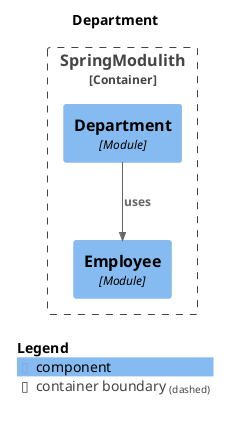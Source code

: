@startuml
set separator none
title Department

top to bottom direction

!include <C4/C4>
!include <C4/C4_Context>
!include <C4/C4_Component>

Container_Boundary("SpringModulith.SpringModulith_boundary", "SpringModulith", $tags="") {
  Component(SpringModulith.SpringModulith.Employee, "Employee", $techn="Module", $descr="", $tags="", $link="")
  Component(SpringModulith.SpringModulith.Department, "Department", $techn="Module", $descr="", $tags="", $link="")
}

Rel(SpringModulith.SpringModulith.Department, SpringModulith.SpringModulith.Employee, "uses", $techn="", $tags="", $link="")

SHOW_LEGEND(true)
@enduml